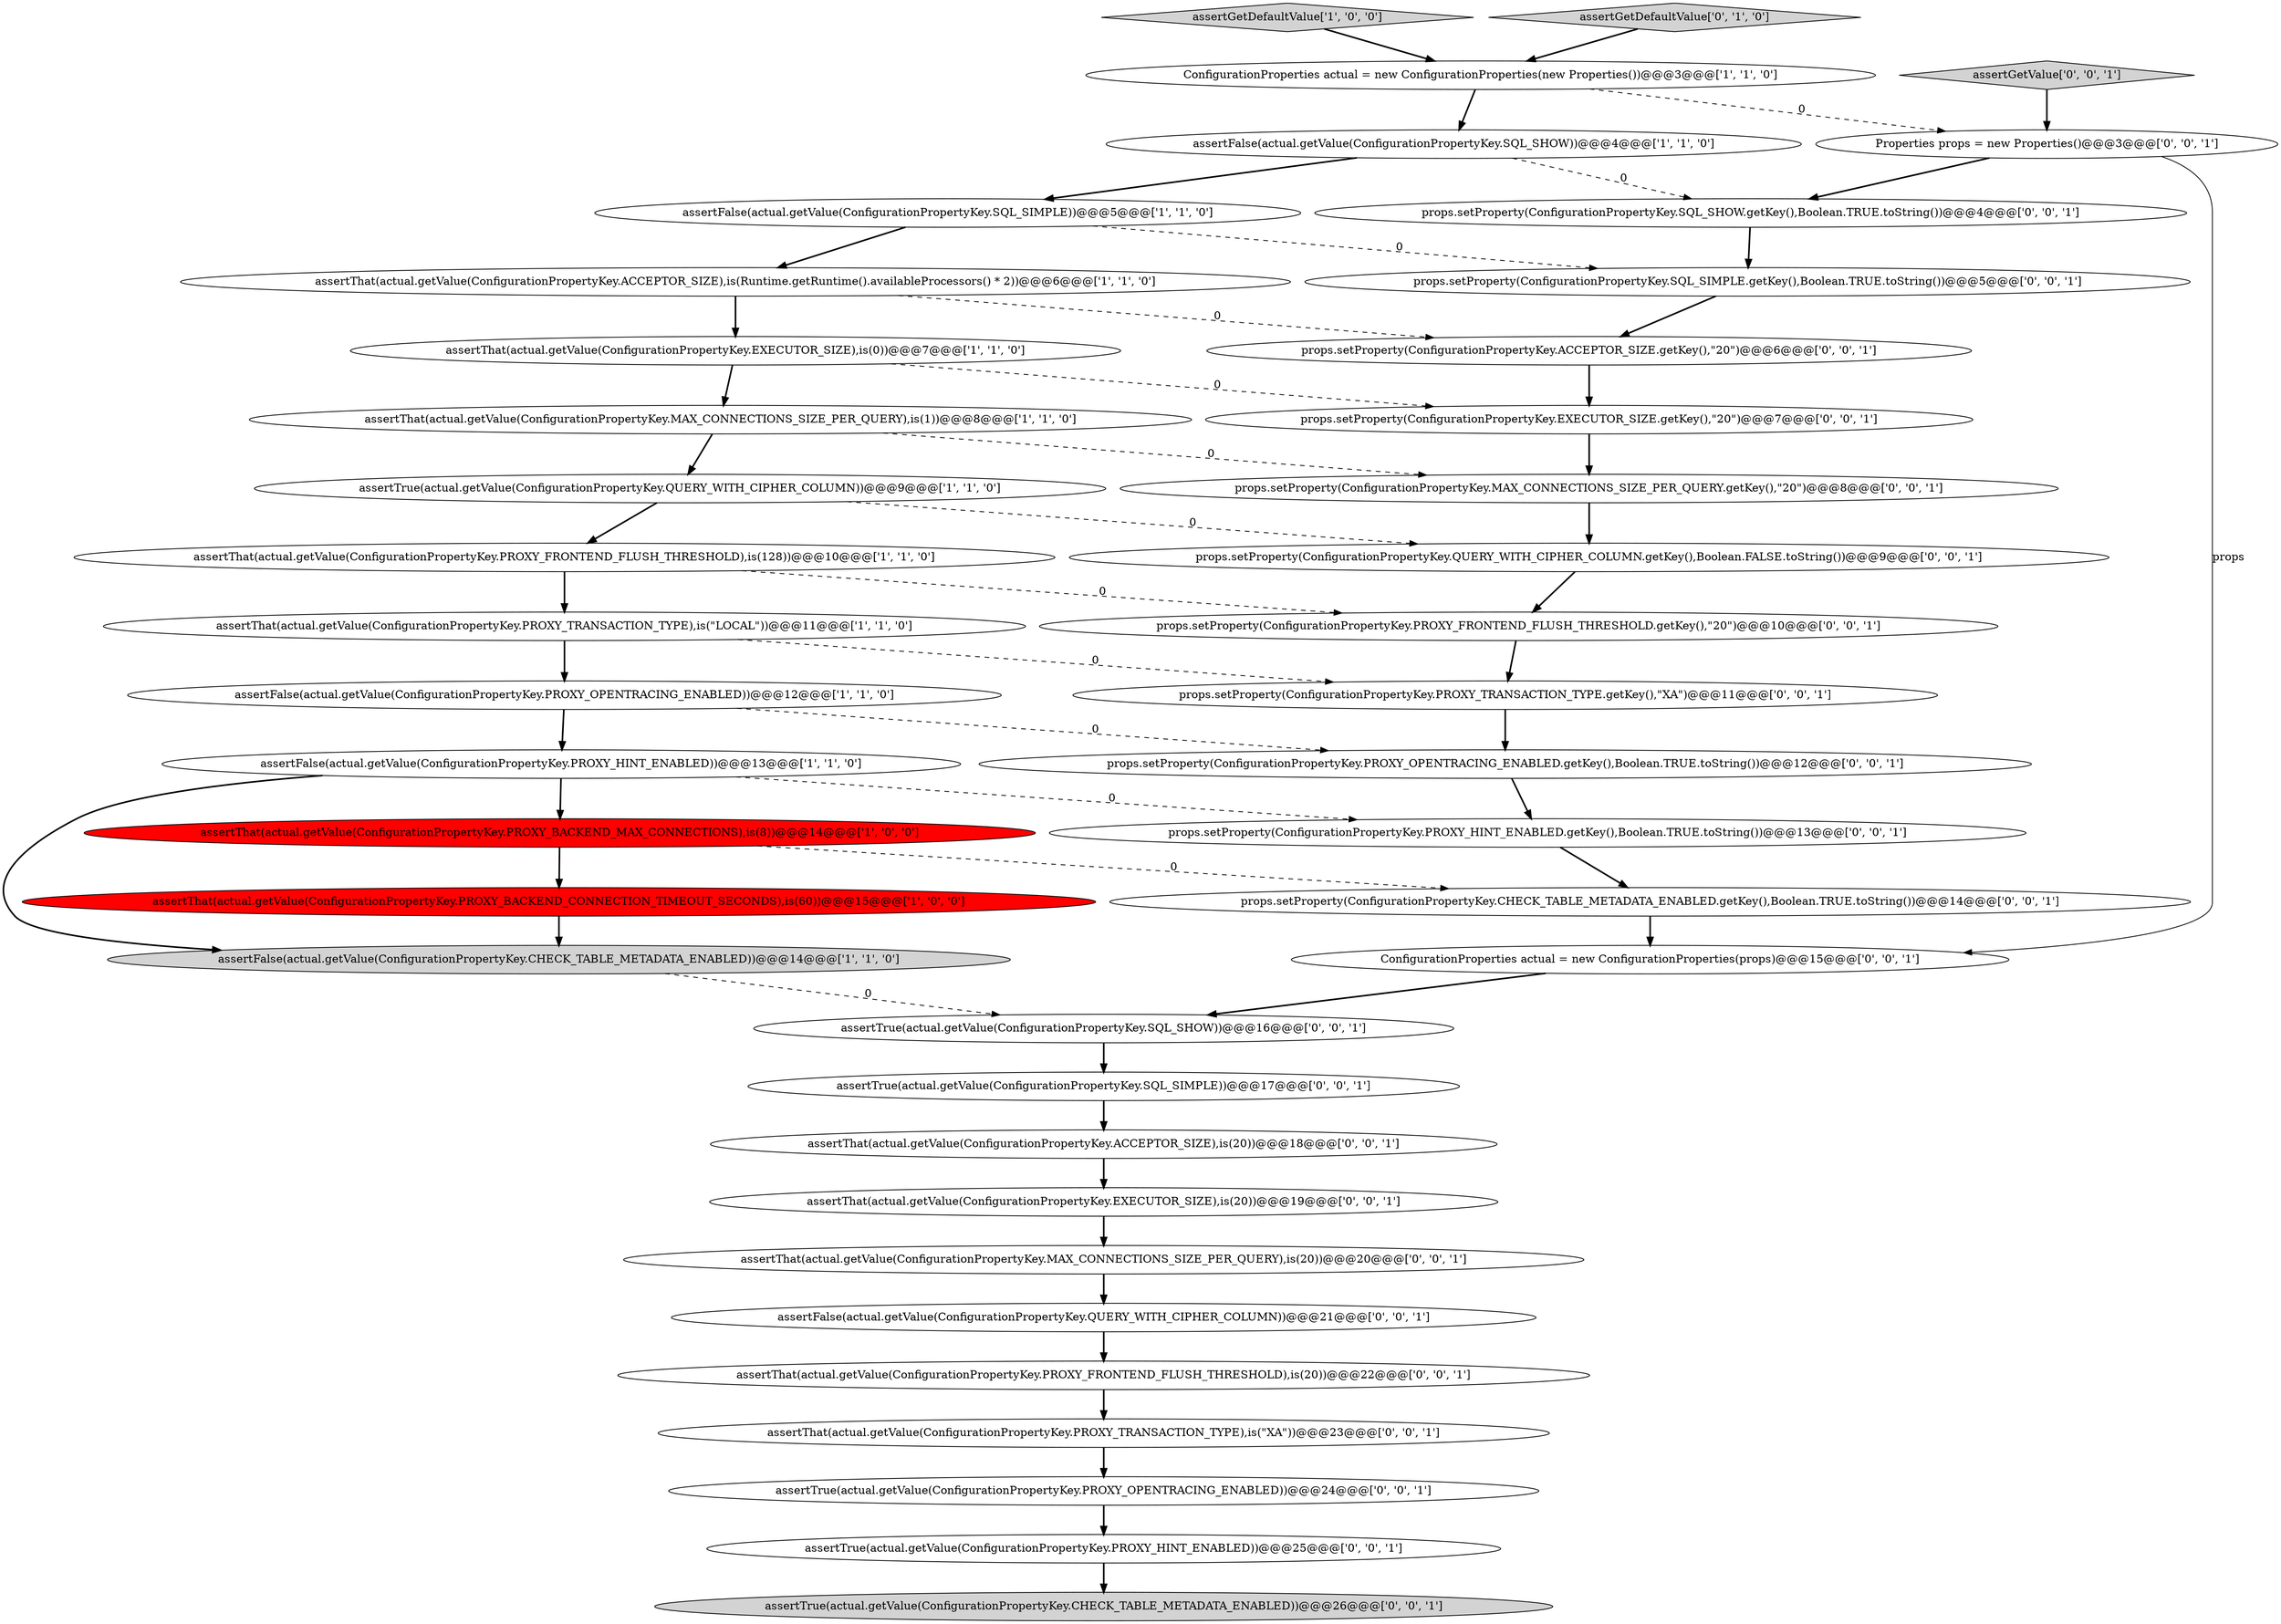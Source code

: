 digraph {
36 [style = filled, label = "props.setProperty(ConfigurationPropertyKey.ACCEPTOR_SIZE.getKey(),\"20\")@@@6@@@['0', '0', '1']", fillcolor = white, shape = ellipse image = "AAA0AAABBB3BBB"];
40 [style = filled, label = "assertTrue(actual.getValue(ConfigurationPropertyKey.SQL_SHOW))@@@16@@@['0', '0', '1']", fillcolor = white, shape = ellipse image = "AAA0AAABBB3BBB"];
10 [style = filled, label = "assertFalse(actual.getValue(ConfigurationPropertyKey.CHECK_TABLE_METADATA_ENABLED))@@@14@@@['1', '1', '0']", fillcolor = lightgray, shape = ellipse image = "AAA0AAABBB1BBB"];
11 [style = filled, label = "ConfigurationProperties actual = new ConfigurationProperties(new Properties())@@@3@@@['1', '1', '0']", fillcolor = white, shape = ellipse image = "AAA0AAABBB1BBB"];
3 [style = filled, label = "assertThat(actual.getValue(ConfigurationPropertyKey.PROXY_FRONTEND_FLUSH_THRESHOLD),is(128))@@@10@@@['1', '1', '0']", fillcolor = white, shape = ellipse image = "AAA0AAABBB1BBB"];
31 [style = filled, label = "Properties props = new Properties()@@@3@@@['0', '0', '1']", fillcolor = white, shape = ellipse image = "AAA0AAABBB3BBB"];
32 [style = filled, label = "props.setProperty(ConfigurationPropertyKey.SQL_SHOW.getKey(),Boolean.TRUE.toString())@@@4@@@['0', '0', '1']", fillcolor = white, shape = ellipse image = "AAA0AAABBB3BBB"];
2 [style = filled, label = "assertFalse(actual.getValue(ConfigurationPropertyKey.SQL_SHOW))@@@4@@@['1', '1', '0']", fillcolor = white, shape = ellipse image = "AAA0AAABBB1BBB"];
27 [style = filled, label = "props.setProperty(ConfigurationPropertyKey.PROXY_FRONTEND_FLUSH_THRESHOLD.getKey(),\"20\")@@@10@@@['0', '0', '1']", fillcolor = white, shape = ellipse image = "AAA0AAABBB3BBB"];
33 [style = filled, label = "assertThat(actual.getValue(ConfigurationPropertyKey.MAX_CONNECTIONS_SIZE_PER_QUERY),is(20))@@@20@@@['0', '0', '1']", fillcolor = white, shape = ellipse image = "AAA0AAABBB3BBB"];
28 [style = filled, label = "props.setProperty(ConfigurationPropertyKey.PROXY_OPENTRACING_ENABLED.getKey(),Boolean.TRUE.toString())@@@12@@@['0', '0', '1']", fillcolor = white, shape = ellipse image = "AAA0AAABBB3BBB"];
34 [style = filled, label = "props.setProperty(ConfigurationPropertyKey.PROXY_HINT_ENABLED.getKey(),Boolean.TRUE.toString())@@@13@@@['0', '0', '1']", fillcolor = white, shape = ellipse image = "AAA0AAABBB3BBB"];
23 [style = filled, label = "props.setProperty(ConfigurationPropertyKey.MAX_CONNECTIONS_SIZE_PER_QUERY.getKey(),\"20\")@@@8@@@['0', '0', '1']", fillcolor = white, shape = ellipse image = "AAA0AAABBB3BBB"];
20 [style = filled, label = "assertTrue(actual.getValue(ConfigurationPropertyKey.SQL_SIMPLE))@@@17@@@['0', '0', '1']", fillcolor = white, shape = ellipse image = "AAA0AAABBB3BBB"];
13 [style = filled, label = "assertThat(actual.getValue(ConfigurationPropertyKey.MAX_CONNECTIONS_SIZE_PER_QUERY),is(1))@@@8@@@['1', '1', '0']", fillcolor = white, shape = ellipse image = "AAA0AAABBB1BBB"];
21 [style = filled, label = "assertFalse(actual.getValue(ConfigurationPropertyKey.QUERY_WITH_CIPHER_COLUMN))@@@21@@@['0', '0', '1']", fillcolor = white, shape = ellipse image = "AAA0AAABBB3BBB"];
9 [style = filled, label = "assertThat(actual.getValue(ConfigurationPropertyKey.PROXY_BACKEND_MAX_CONNECTIONS),is(8))@@@14@@@['1', '0', '0']", fillcolor = red, shape = ellipse image = "AAA1AAABBB1BBB"];
19 [style = filled, label = "ConfigurationProperties actual = new ConfigurationProperties(props)@@@15@@@['0', '0', '1']", fillcolor = white, shape = ellipse image = "AAA0AAABBB3BBB"];
24 [style = filled, label = "assertThat(actual.getValue(ConfigurationPropertyKey.ACCEPTOR_SIZE),is(20))@@@18@@@['0', '0', '1']", fillcolor = white, shape = ellipse image = "AAA0AAABBB3BBB"];
17 [style = filled, label = "props.setProperty(ConfigurationPropertyKey.EXECUTOR_SIZE.getKey(),\"20\")@@@7@@@['0', '0', '1']", fillcolor = white, shape = ellipse image = "AAA0AAABBB3BBB"];
12 [style = filled, label = "assertFalse(actual.getValue(ConfigurationPropertyKey.SQL_SIMPLE))@@@5@@@['1', '1', '0']", fillcolor = white, shape = ellipse image = "AAA0AAABBB1BBB"];
4 [style = filled, label = "assertTrue(actual.getValue(ConfigurationPropertyKey.QUERY_WITH_CIPHER_COLUMN))@@@9@@@['1', '1', '0']", fillcolor = white, shape = ellipse image = "AAA0AAABBB1BBB"];
26 [style = filled, label = "assertTrue(actual.getValue(ConfigurationPropertyKey.CHECK_TABLE_METADATA_ENABLED))@@@26@@@['0', '0', '1']", fillcolor = lightgray, shape = ellipse image = "AAA0AAABBB3BBB"];
35 [style = filled, label = "props.setProperty(ConfigurationPropertyKey.QUERY_WITH_CIPHER_COLUMN.getKey(),Boolean.FALSE.toString())@@@9@@@['0', '0', '1']", fillcolor = white, shape = ellipse image = "AAA0AAABBB3BBB"];
29 [style = filled, label = "assertThat(actual.getValue(ConfigurationPropertyKey.PROXY_FRONTEND_FLUSH_THRESHOLD),is(20))@@@22@@@['0', '0', '1']", fillcolor = white, shape = ellipse image = "AAA0AAABBB3BBB"];
22 [style = filled, label = "assertThat(actual.getValue(ConfigurationPropertyKey.PROXY_TRANSACTION_TYPE),is(\"XA\"))@@@23@@@['0', '0', '1']", fillcolor = white, shape = ellipse image = "AAA0AAABBB3BBB"];
5 [style = filled, label = "assertThat(actual.getValue(ConfigurationPropertyKey.PROXY_TRANSACTION_TYPE),is(\"LOCAL\"))@@@11@@@['1', '1', '0']", fillcolor = white, shape = ellipse image = "AAA0AAABBB1BBB"];
6 [style = filled, label = "assertThat(actual.getValue(ConfigurationPropertyKey.PROXY_BACKEND_CONNECTION_TIMEOUT_SECONDS),is(60))@@@15@@@['1', '0', '0']", fillcolor = red, shape = ellipse image = "AAA1AAABBB1BBB"];
14 [style = filled, label = "assertFalse(actual.getValue(ConfigurationPropertyKey.PROXY_OPENTRACING_ENABLED))@@@12@@@['1', '1', '0']", fillcolor = white, shape = ellipse image = "AAA0AAABBB1BBB"];
25 [style = filled, label = "assertTrue(actual.getValue(ConfigurationPropertyKey.PROXY_OPENTRACING_ENABLED))@@@24@@@['0', '0', '1']", fillcolor = white, shape = ellipse image = "AAA0AAABBB3BBB"];
8 [style = filled, label = "assertThat(actual.getValue(ConfigurationPropertyKey.ACCEPTOR_SIZE),is(Runtime.getRuntime().availableProcessors() * 2))@@@6@@@['1', '1', '0']", fillcolor = white, shape = ellipse image = "AAA0AAABBB1BBB"];
39 [style = filled, label = "assertTrue(actual.getValue(ConfigurationPropertyKey.PROXY_HINT_ENABLED))@@@25@@@['0', '0', '1']", fillcolor = white, shape = ellipse image = "AAA0AAABBB3BBB"];
18 [style = filled, label = "props.setProperty(ConfigurationPropertyKey.PROXY_TRANSACTION_TYPE.getKey(),\"XA\")@@@11@@@['0', '0', '1']", fillcolor = white, shape = ellipse image = "AAA0AAABBB3BBB"];
30 [style = filled, label = "assertGetValue['0', '0', '1']", fillcolor = lightgray, shape = diamond image = "AAA0AAABBB3BBB"];
1 [style = filled, label = "assertThat(actual.getValue(ConfigurationPropertyKey.EXECUTOR_SIZE),is(0))@@@7@@@['1', '1', '0']", fillcolor = white, shape = ellipse image = "AAA0AAABBB1BBB"];
16 [style = filled, label = "props.setProperty(ConfigurationPropertyKey.SQL_SIMPLE.getKey(),Boolean.TRUE.toString())@@@5@@@['0', '0', '1']", fillcolor = white, shape = ellipse image = "AAA0AAABBB3BBB"];
37 [style = filled, label = "props.setProperty(ConfigurationPropertyKey.CHECK_TABLE_METADATA_ENABLED.getKey(),Boolean.TRUE.toString())@@@14@@@['0', '0', '1']", fillcolor = white, shape = ellipse image = "AAA0AAABBB3BBB"];
0 [style = filled, label = "assertGetDefaultValue['1', '0', '0']", fillcolor = lightgray, shape = diamond image = "AAA0AAABBB1BBB"];
38 [style = filled, label = "assertThat(actual.getValue(ConfigurationPropertyKey.EXECUTOR_SIZE),is(20))@@@19@@@['0', '0', '1']", fillcolor = white, shape = ellipse image = "AAA0AAABBB3BBB"];
7 [style = filled, label = "assertFalse(actual.getValue(ConfigurationPropertyKey.PROXY_HINT_ENABLED))@@@13@@@['1', '1', '0']", fillcolor = white, shape = ellipse image = "AAA0AAABBB1BBB"];
15 [style = filled, label = "assertGetDefaultValue['0', '1', '0']", fillcolor = lightgray, shape = diamond image = "AAA0AAABBB2BBB"];
4->3 [style = bold, label=""];
27->18 [style = bold, label=""];
16->36 [style = bold, label=""];
35->27 [style = bold, label=""];
22->25 [style = bold, label=""];
25->39 [style = bold, label=""];
28->34 [style = bold, label=""];
31->19 [style = solid, label="props"];
7->10 [style = bold, label=""];
12->16 [style = dashed, label="0"];
14->28 [style = dashed, label="0"];
31->32 [style = bold, label=""];
3->27 [style = dashed, label="0"];
2->32 [style = dashed, label="0"];
0->11 [style = bold, label=""];
24->38 [style = bold, label=""];
5->14 [style = bold, label=""];
32->16 [style = bold, label=""];
40->20 [style = bold, label=""];
8->36 [style = dashed, label="0"];
5->18 [style = dashed, label="0"];
13->23 [style = dashed, label="0"];
1->13 [style = bold, label=""];
17->23 [style = bold, label=""];
11->2 [style = bold, label=""];
18->28 [style = bold, label=""];
2->12 [style = bold, label=""];
39->26 [style = bold, label=""];
9->6 [style = bold, label=""];
14->7 [style = bold, label=""];
9->37 [style = dashed, label="0"];
23->35 [style = bold, label=""];
7->9 [style = bold, label=""];
8->1 [style = bold, label=""];
3->5 [style = bold, label=""];
1->17 [style = dashed, label="0"];
21->29 [style = bold, label=""];
10->40 [style = dashed, label="0"];
15->11 [style = bold, label=""];
34->37 [style = bold, label=""];
11->31 [style = dashed, label="0"];
30->31 [style = bold, label=""];
12->8 [style = bold, label=""];
6->10 [style = bold, label=""];
37->19 [style = bold, label=""];
36->17 [style = bold, label=""];
29->22 [style = bold, label=""];
19->40 [style = bold, label=""];
33->21 [style = bold, label=""];
20->24 [style = bold, label=""];
38->33 [style = bold, label=""];
7->34 [style = dashed, label="0"];
4->35 [style = dashed, label="0"];
13->4 [style = bold, label=""];
}
